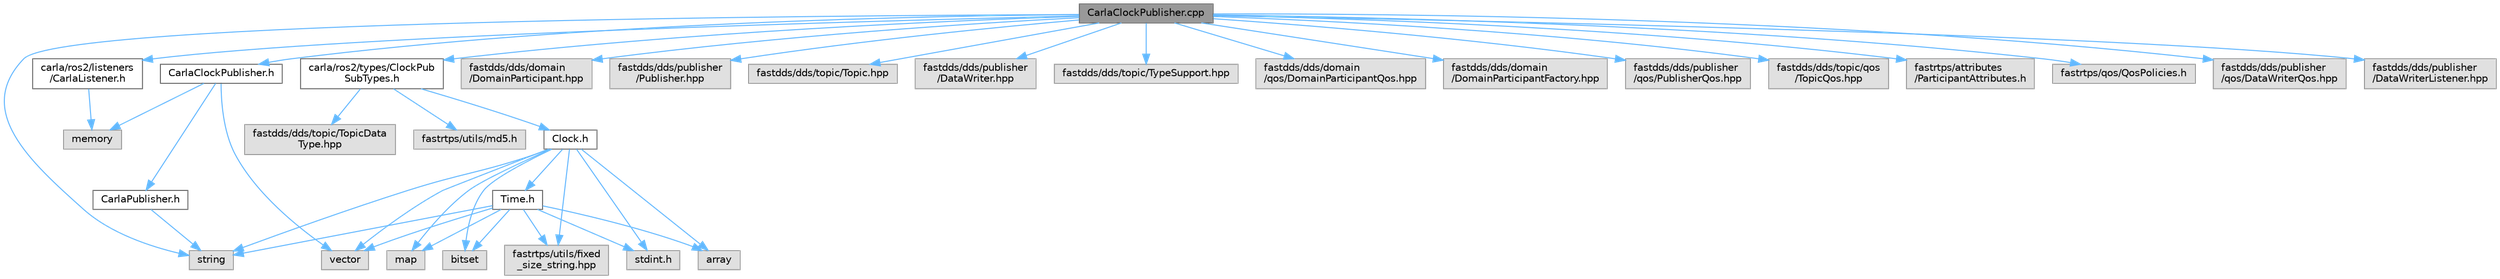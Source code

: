 digraph "CarlaClockPublisher.cpp"
{
 // INTERACTIVE_SVG=YES
 // LATEX_PDF_SIZE
  bgcolor="transparent";
  edge [fontname=Helvetica,fontsize=10,labelfontname=Helvetica,labelfontsize=10];
  node [fontname=Helvetica,fontsize=10,shape=box,height=0.2,width=0.4];
  Node1 [id="Node000001",label="CarlaClockPublisher.cpp",height=0.2,width=0.4,color="gray40", fillcolor="grey60", style="filled", fontcolor="black",tooltip=" "];
  Node1 -> Node2 [id="edge1_Node000001_Node000002",color="steelblue1",style="solid",tooltip=" "];
  Node2 [id="Node000002",label="CarlaClockPublisher.h",height=0.2,width=0.4,color="grey40", fillcolor="white", style="filled",URL="$db/d26/CarlaClockPublisher_8h.html",tooltip=" "];
  Node2 -> Node3 [id="edge2_Node000002_Node000003",color="steelblue1",style="solid",tooltip=" "];
  Node3 [id="Node000003",label="memory",height=0.2,width=0.4,color="grey60", fillcolor="#E0E0E0", style="filled",tooltip=" "];
  Node2 -> Node4 [id="edge3_Node000002_Node000004",color="steelblue1",style="solid",tooltip=" "];
  Node4 [id="Node000004",label="vector",height=0.2,width=0.4,color="grey60", fillcolor="#E0E0E0", style="filled",tooltip=" "];
  Node2 -> Node5 [id="edge4_Node000002_Node000005",color="steelblue1",style="solid",tooltip=" "];
  Node5 [id="Node000005",label="CarlaPublisher.h",height=0.2,width=0.4,color="grey40", fillcolor="white", style="filled",URL="$de/d7a/CarlaPublisher_8h.html",tooltip=" "];
  Node5 -> Node6 [id="edge5_Node000005_Node000006",color="steelblue1",style="solid",tooltip=" "];
  Node6 [id="Node000006",label="string",height=0.2,width=0.4,color="grey60", fillcolor="#E0E0E0", style="filled",tooltip=" "];
  Node1 -> Node6 [id="edge6_Node000001_Node000006",color="steelblue1",style="solid",tooltip=" "];
  Node1 -> Node7 [id="edge7_Node000001_Node000007",color="steelblue1",style="solid",tooltip=" "];
  Node7 [id="Node000007",label="carla/ros2/types/ClockPub\lSubTypes.h",height=0.2,width=0.4,color="grey40", fillcolor="white", style="filled",URL="$d0/d04/ClockPubSubTypes_8h.html",tooltip=" "];
  Node7 -> Node8 [id="edge8_Node000007_Node000008",color="steelblue1",style="solid",tooltip=" "];
  Node8 [id="Node000008",label="fastdds/dds/topic/TopicData\lType.hpp",height=0.2,width=0.4,color="grey60", fillcolor="#E0E0E0", style="filled",tooltip=" "];
  Node7 -> Node9 [id="edge9_Node000007_Node000009",color="steelblue1",style="solid",tooltip=" "];
  Node9 [id="Node000009",label="fastrtps/utils/md5.h",height=0.2,width=0.4,color="grey60", fillcolor="#E0E0E0", style="filled",tooltip=" "];
  Node7 -> Node10 [id="edge10_Node000007_Node000010",color="steelblue1",style="solid",tooltip=" "];
  Node10 [id="Node000010",label="Clock.h",height=0.2,width=0.4,color="grey40", fillcolor="white", style="filled",URL="$d2/d52/Clock_8h.html",tooltip=" "];
  Node10 -> Node11 [id="edge11_Node000010_Node000011",color="steelblue1",style="solid",tooltip=" "];
  Node11 [id="Node000011",label="Time.h",height=0.2,width=0.4,color="grey40", fillcolor="white", style="filled",URL="$d9/d3d/ros2_2types_2Time_8h.html",tooltip=" "];
  Node11 -> Node12 [id="edge12_Node000011_Node000012",color="steelblue1",style="solid",tooltip=" "];
  Node12 [id="Node000012",label="fastrtps/utils/fixed\l_size_string.hpp",height=0.2,width=0.4,color="grey60", fillcolor="#E0E0E0", style="filled",tooltip=" "];
  Node11 -> Node13 [id="edge13_Node000011_Node000013",color="steelblue1",style="solid",tooltip=" "];
  Node13 [id="Node000013",label="stdint.h",height=0.2,width=0.4,color="grey60", fillcolor="#E0E0E0", style="filled",tooltip=" "];
  Node11 -> Node14 [id="edge14_Node000011_Node000014",color="steelblue1",style="solid",tooltip=" "];
  Node14 [id="Node000014",label="array",height=0.2,width=0.4,color="grey60", fillcolor="#E0E0E0", style="filled",tooltip=" "];
  Node11 -> Node6 [id="edge15_Node000011_Node000006",color="steelblue1",style="solid",tooltip=" "];
  Node11 -> Node4 [id="edge16_Node000011_Node000004",color="steelblue1",style="solid",tooltip=" "];
  Node11 -> Node15 [id="edge17_Node000011_Node000015",color="steelblue1",style="solid",tooltip=" "];
  Node15 [id="Node000015",label="map",height=0.2,width=0.4,color="grey60", fillcolor="#E0E0E0", style="filled",tooltip=" "];
  Node11 -> Node16 [id="edge18_Node000011_Node000016",color="steelblue1",style="solid",tooltip=" "];
  Node16 [id="Node000016",label="bitset",height=0.2,width=0.4,color="grey60", fillcolor="#E0E0E0", style="filled",tooltip=" "];
  Node10 -> Node12 [id="edge19_Node000010_Node000012",color="steelblue1",style="solid",tooltip=" "];
  Node10 -> Node13 [id="edge20_Node000010_Node000013",color="steelblue1",style="solid",tooltip=" "];
  Node10 -> Node14 [id="edge21_Node000010_Node000014",color="steelblue1",style="solid",tooltip=" "];
  Node10 -> Node6 [id="edge22_Node000010_Node000006",color="steelblue1",style="solid",tooltip=" "];
  Node10 -> Node4 [id="edge23_Node000010_Node000004",color="steelblue1",style="solid",tooltip=" "];
  Node10 -> Node15 [id="edge24_Node000010_Node000015",color="steelblue1",style="solid",tooltip=" "];
  Node10 -> Node16 [id="edge25_Node000010_Node000016",color="steelblue1",style="solid",tooltip=" "];
  Node1 -> Node17 [id="edge26_Node000001_Node000017",color="steelblue1",style="solid",tooltip=" "];
  Node17 [id="Node000017",label="carla/ros2/listeners\l/CarlaListener.h",height=0.2,width=0.4,color="grey40", fillcolor="white", style="filled",URL="$d1/d24/CarlaListener_8h.html",tooltip=" "];
  Node17 -> Node3 [id="edge27_Node000017_Node000003",color="steelblue1",style="solid",tooltip=" "];
  Node1 -> Node18 [id="edge28_Node000001_Node000018",color="steelblue1",style="solid",tooltip=" "];
  Node18 [id="Node000018",label="fastdds/dds/domain\l/DomainParticipant.hpp",height=0.2,width=0.4,color="grey60", fillcolor="#E0E0E0", style="filled",tooltip=" "];
  Node1 -> Node19 [id="edge29_Node000001_Node000019",color="steelblue1",style="solid",tooltip=" "];
  Node19 [id="Node000019",label="fastdds/dds/publisher\l/Publisher.hpp",height=0.2,width=0.4,color="grey60", fillcolor="#E0E0E0", style="filled",tooltip=" "];
  Node1 -> Node20 [id="edge30_Node000001_Node000020",color="steelblue1",style="solid",tooltip=" "];
  Node20 [id="Node000020",label="fastdds/dds/topic/Topic.hpp",height=0.2,width=0.4,color="grey60", fillcolor="#E0E0E0", style="filled",tooltip=" "];
  Node1 -> Node21 [id="edge31_Node000001_Node000021",color="steelblue1",style="solid",tooltip=" "];
  Node21 [id="Node000021",label="fastdds/dds/publisher\l/DataWriter.hpp",height=0.2,width=0.4,color="grey60", fillcolor="#E0E0E0", style="filled",tooltip=" "];
  Node1 -> Node22 [id="edge32_Node000001_Node000022",color="steelblue1",style="solid",tooltip=" "];
  Node22 [id="Node000022",label="fastdds/dds/topic/TypeSupport.hpp",height=0.2,width=0.4,color="grey60", fillcolor="#E0E0E0", style="filled",tooltip=" "];
  Node1 -> Node23 [id="edge33_Node000001_Node000023",color="steelblue1",style="solid",tooltip=" "];
  Node23 [id="Node000023",label="fastdds/dds/domain\l/qos/DomainParticipantQos.hpp",height=0.2,width=0.4,color="grey60", fillcolor="#E0E0E0", style="filled",tooltip=" "];
  Node1 -> Node24 [id="edge34_Node000001_Node000024",color="steelblue1",style="solid",tooltip=" "];
  Node24 [id="Node000024",label="fastdds/dds/domain\l/DomainParticipantFactory.hpp",height=0.2,width=0.4,color="grey60", fillcolor="#E0E0E0", style="filled",tooltip=" "];
  Node1 -> Node25 [id="edge35_Node000001_Node000025",color="steelblue1",style="solid",tooltip=" "];
  Node25 [id="Node000025",label="fastdds/dds/publisher\l/qos/PublisherQos.hpp",height=0.2,width=0.4,color="grey60", fillcolor="#E0E0E0", style="filled",tooltip=" "];
  Node1 -> Node26 [id="edge36_Node000001_Node000026",color="steelblue1",style="solid",tooltip=" "];
  Node26 [id="Node000026",label="fastdds/dds/topic/qos\l/TopicQos.hpp",height=0.2,width=0.4,color="grey60", fillcolor="#E0E0E0", style="filled",tooltip=" "];
  Node1 -> Node27 [id="edge37_Node000001_Node000027",color="steelblue1",style="solid",tooltip=" "];
  Node27 [id="Node000027",label="fastrtps/attributes\l/ParticipantAttributes.h",height=0.2,width=0.4,color="grey60", fillcolor="#E0E0E0", style="filled",tooltip=" "];
  Node1 -> Node28 [id="edge38_Node000001_Node000028",color="steelblue1",style="solid",tooltip=" "];
  Node28 [id="Node000028",label="fastrtps/qos/QosPolicies.h",height=0.2,width=0.4,color="grey60", fillcolor="#E0E0E0", style="filled",tooltip=" "];
  Node1 -> Node29 [id="edge39_Node000001_Node000029",color="steelblue1",style="solid",tooltip=" "];
  Node29 [id="Node000029",label="fastdds/dds/publisher\l/qos/DataWriterQos.hpp",height=0.2,width=0.4,color="grey60", fillcolor="#E0E0E0", style="filled",tooltip=" "];
  Node1 -> Node30 [id="edge40_Node000001_Node000030",color="steelblue1",style="solid",tooltip=" "];
  Node30 [id="Node000030",label="fastdds/dds/publisher\l/DataWriterListener.hpp",height=0.2,width=0.4,color="grey60", fillcolor="#E0E0E0", style="filled",tooltip=" "];
}
